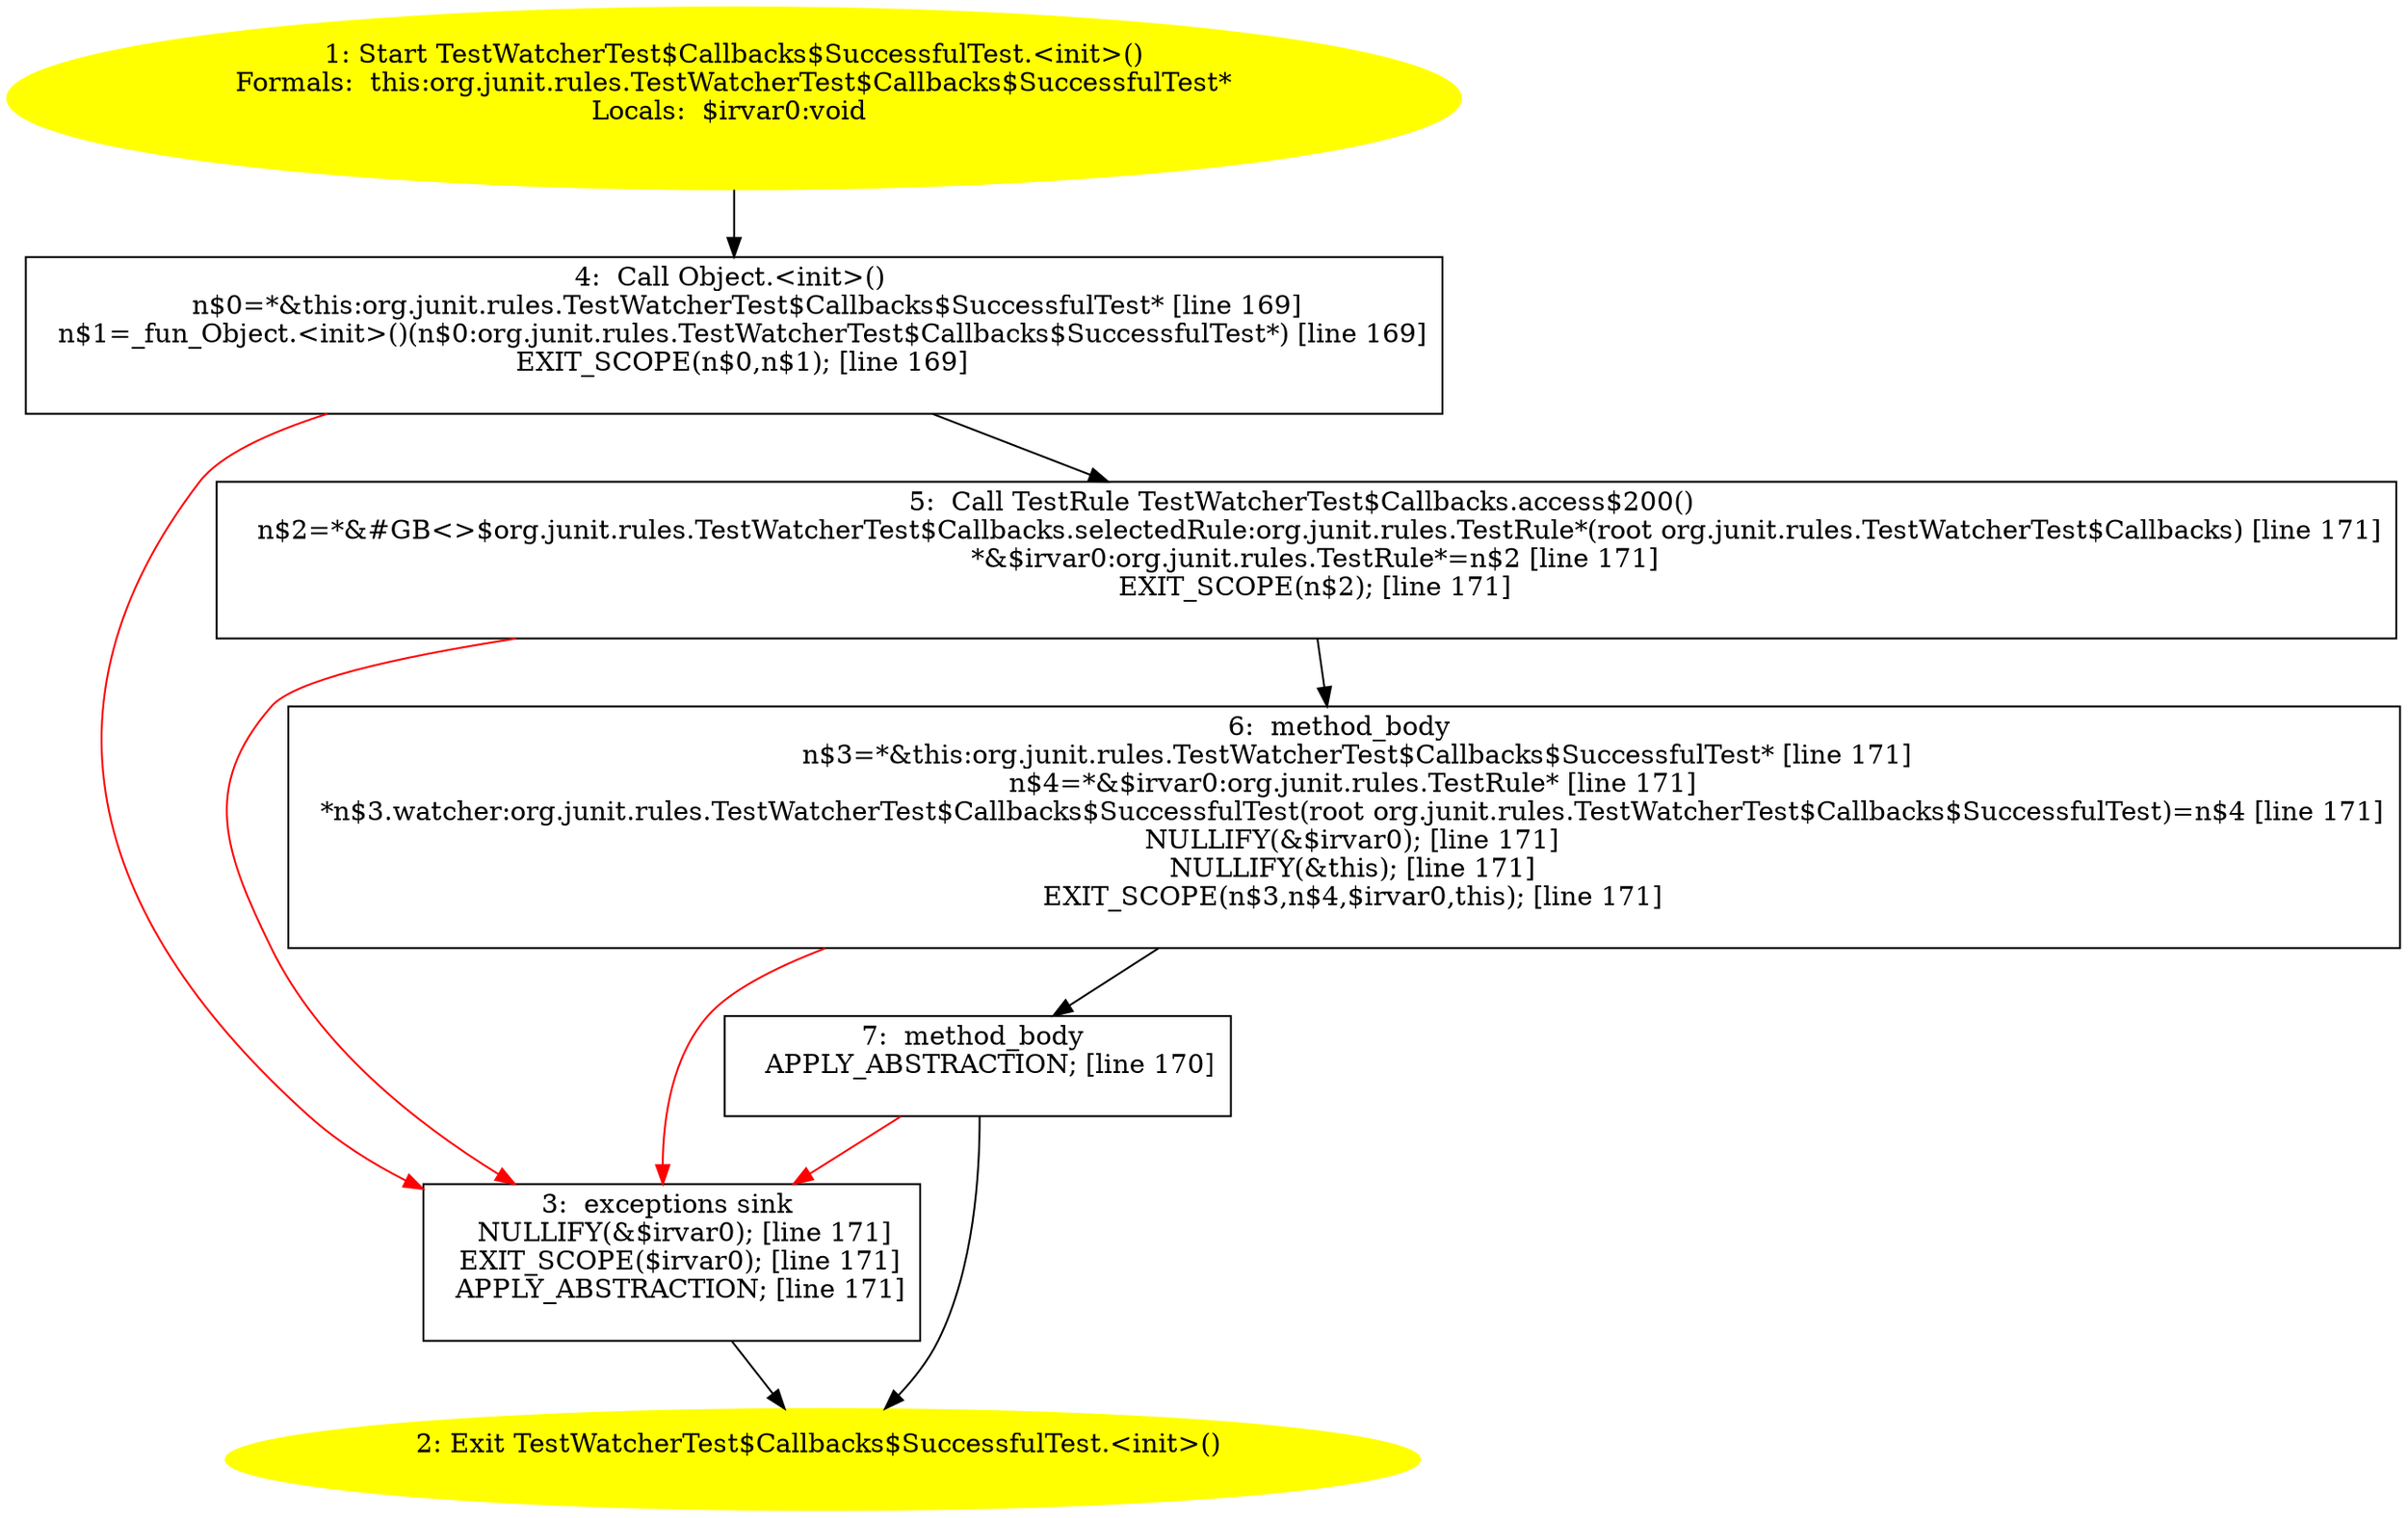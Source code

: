 /* @generated */
digraph cfg {
"org.junit.rules.TestWatcherTest$Callbacks$SuccessfulTest.<init>().7af2c5ec6f6fee9fd360d0536bf48b08_1" [label="1: Start TestWatcherTest$Callbacks$SuccessfulTest.<init>()\nFormals:  this:org.junit.rules.TestWatcherTest$Callbacks$SuccessfulTest*\nLocals:  $irvar0:void \n  " color=yellow style=filled]
	

	 "org.junit.rules.TestWatcherTest$Callbacks$SuccessfulTest.<init>().7af2c5ec6f6fee9fd360d0536bf48b08_1" -> "org.junit.rules.TestWatcherTest$Callbacks$SuccessfulTest.<init>().7af2c5ec6f6fee9fd360d0536bf48b08_4" ;
"org.junit.rules.TestWatcherTest$Callbacks$SuccessfulTest.<init>().7af2c5ec6f6fee9fd360d0536bf48b08_2" [label="2: Exit TestWatcherTest$Callbacks$SuccessfulTest.<init>() \n  " color=yellow style=filled]
	

"org.junit.rules.TestWatcherTest$Callbacks$SuccessfulTest.<init>().7af2c5ec6f6fee9fd360d0536bf48b08_3" [label="3:  exceptions sink \n   NULLIFY(&$irvar0); [line 171]\n  EXIT_SCOPE($irvar0); [line 171]\n  APPLY_ABSTRACTION; [line 171]\n " shape="box"]
	

	 "org.junit.rules.TestWatcherTest$Callbacks$SuccessfulTest.<init>().7af2c5ec6f6fee9fd360d0536bf48b08_3" -> "org.junit.rules.TestWatcherTest$Callbacks$SuccessfulTest.<init>().7af2c5ec6f6fee9fd360d0536bf48b08_2" ;
"org.junit.rules.TestWatcherTest$Callbacks$SuccessfulTest.<init>().7af2c5ec6f6fee9fd360d0536bf48b08_4" [label="4:  Call Object.<init>() \n   n$0=*&this:org.junit.rules.TestWatcherTest$Callbacks$SuccessfulTest* [line 169]\n  n$1=_fun_Object.<init>()(n$0:org.junit.rules.TestWatcherTest$Callbacks$SuccessfulTest*) [line 169]\n  EXIT_SCOPE(n$0,n$1); [line 169]\n " shape="box"]
	

	 "org.junit.rules.TestWatcherTest$Callbacks$SuccessfulTest.<init>().7af2c5ec6f6fee9fd360d0536bf48b08_4" -> "org.junit.rules.TestWatcherTest$Callbacks$SuccessfulTest.<init>().7af2c5ec6f6fee9fd360d0536bf48b08_5" ;
	 "org.junit.rules.TestWatcherTest$Callbacks$SuccessfulTest.<init>().7af2c5ec6f6fee9fd360d0536bf48b08_4" -> "org.junit.rules.TestWatcherTest$Callbacks$SuccessfulTest.<init>().7af2c5ec6f6fee9fd360d0536bf48b08_3" [color="red" ];
"org.junit.rules.TestWatcherTest$Callbacks$SuccessfulTest.<init>().7af2c5ec6f6fee9fd360d0536bf48b08_5" [label="5:  Call TestRule TestWatcherTest$Callbacks.access$200() \n   n$2=*&#GB<>$org.junit.rules.TestWatcherTest$Callbacks.selectedRule:org.junit.rules.TestRule*(root org.junit.rules.TestWatcherTest$Callbacks) [line 171]\n  *&$irvar0:org.junit.rules.TestRule*=n$2 [line 171]\n  EXIT_SCOPE(n$2); [line 171]\n " shape="box"]
	

	 "org.junit.rules.TestWatcherTest$Callbacks$SuccessfulTest.<init>().7af2c5ec6f6fee9fd360d0536bf48b08_5" -> "org.junit.rules.TestWatcherTest$Callbacks$SuccessfulTest.<init>().7af2c5ec6f6fee9fd360d0536bf48b08_6" ;
	 "org.junit.rules.TestWatcherTest$Callbacks$SuccessfulTest.<init>().7af2c5ec6f6fee9fd360d0536bf48b08_5" -> "org.junit.rules.TestWatcherTest$Callbacks$SuccessfulTest.<init>().7af2c5ec6f6fee9fd360d0536bf48b08_3" [color="red" ];
"org.junit.rules.TestWatcherTest$Callbacks$SuccessfulTest.<init>().7af2c5ec6f6fee9fd360d0536bf48b08_6" [label="6:  method_body \n   n$3=*&this:org.junit.rules.TestWatcherTest$Callbacks$SuccessfulTest* [line 171]\n  n$4=*&$irvar0:org.junit.rules.TestRule* [line 171]\n  *n$3.watcher:org.junit.rules.TestWatcherTest$Callbacks$SuccessfulTest(root org.junit.rules.TestWatcherTest$Callbacks$SuccessfulTest)=n$4 [line 171]\n  NULLIFY(&$irvar0); [line 171]\n  NULLIFY(&this); [line 171]\n  EXIT_SCOPE(n$3,n$4,$irvar0,this); [line 171]\n " shape="box"]
	

	 "org.junit.rules.TestWatcherTest$Callbacks$SuccessfulTest.<init>().7af2c5ec6f6fee9fd360d0536bf48b08_6" -> "org.junit.rules.TestWatcherTest$Callbacks$SuccessfulTest.<init>().7af2c5ec6f6fee9fd360d0536bf48b08_7" ;
	 "org.junit.rules.TestWatcherTest$Callbacks$SuccessfulTest.<init>().7af2c5ec6f6fee9fd360d0536bf48b08_6" -> "org.junit.rules.TestWatcherTest$Callbacks$SuccessfulTest.<init>().7af2c5ec6f6fee9fd360d0536bf48b08_3" [color="red" ];
"org.junit.rules.TestWatcherTest$Callbacks$SuccessfulTest.<init>().7af2c5ec6f6fee9fd360d0536bf48b08_7" [label="7:  method_body \n   APPLY_ABSTRACTION; [line 170]\n " shape="box"]
	

	 "org.junit.rules.TestWatcherTest$Callbacks$SuccessfulTest.<init>().7af2c5ec6f6fee9fd360d0536bf48b08_7" -> "org.junit.rules.TestWatcherTest$Callbacks$SuccessfulTest.<init>().7af2c5ec6f6fee9fd360d0536bf48b08_2" ;
	 "org.junit.rules.TestWatcherTest$Callbacks$SuccessfulTest.<init>().7af2c5ec6f6fee9fd360d0536bf48b08_7" -> "org.junit.rules.TestWatcherTest$Callbacks$SuccessfulTest.<init>().7af2c5ec6f6fee9fd360d0536bf48b08_3" [color="red" ];
}
